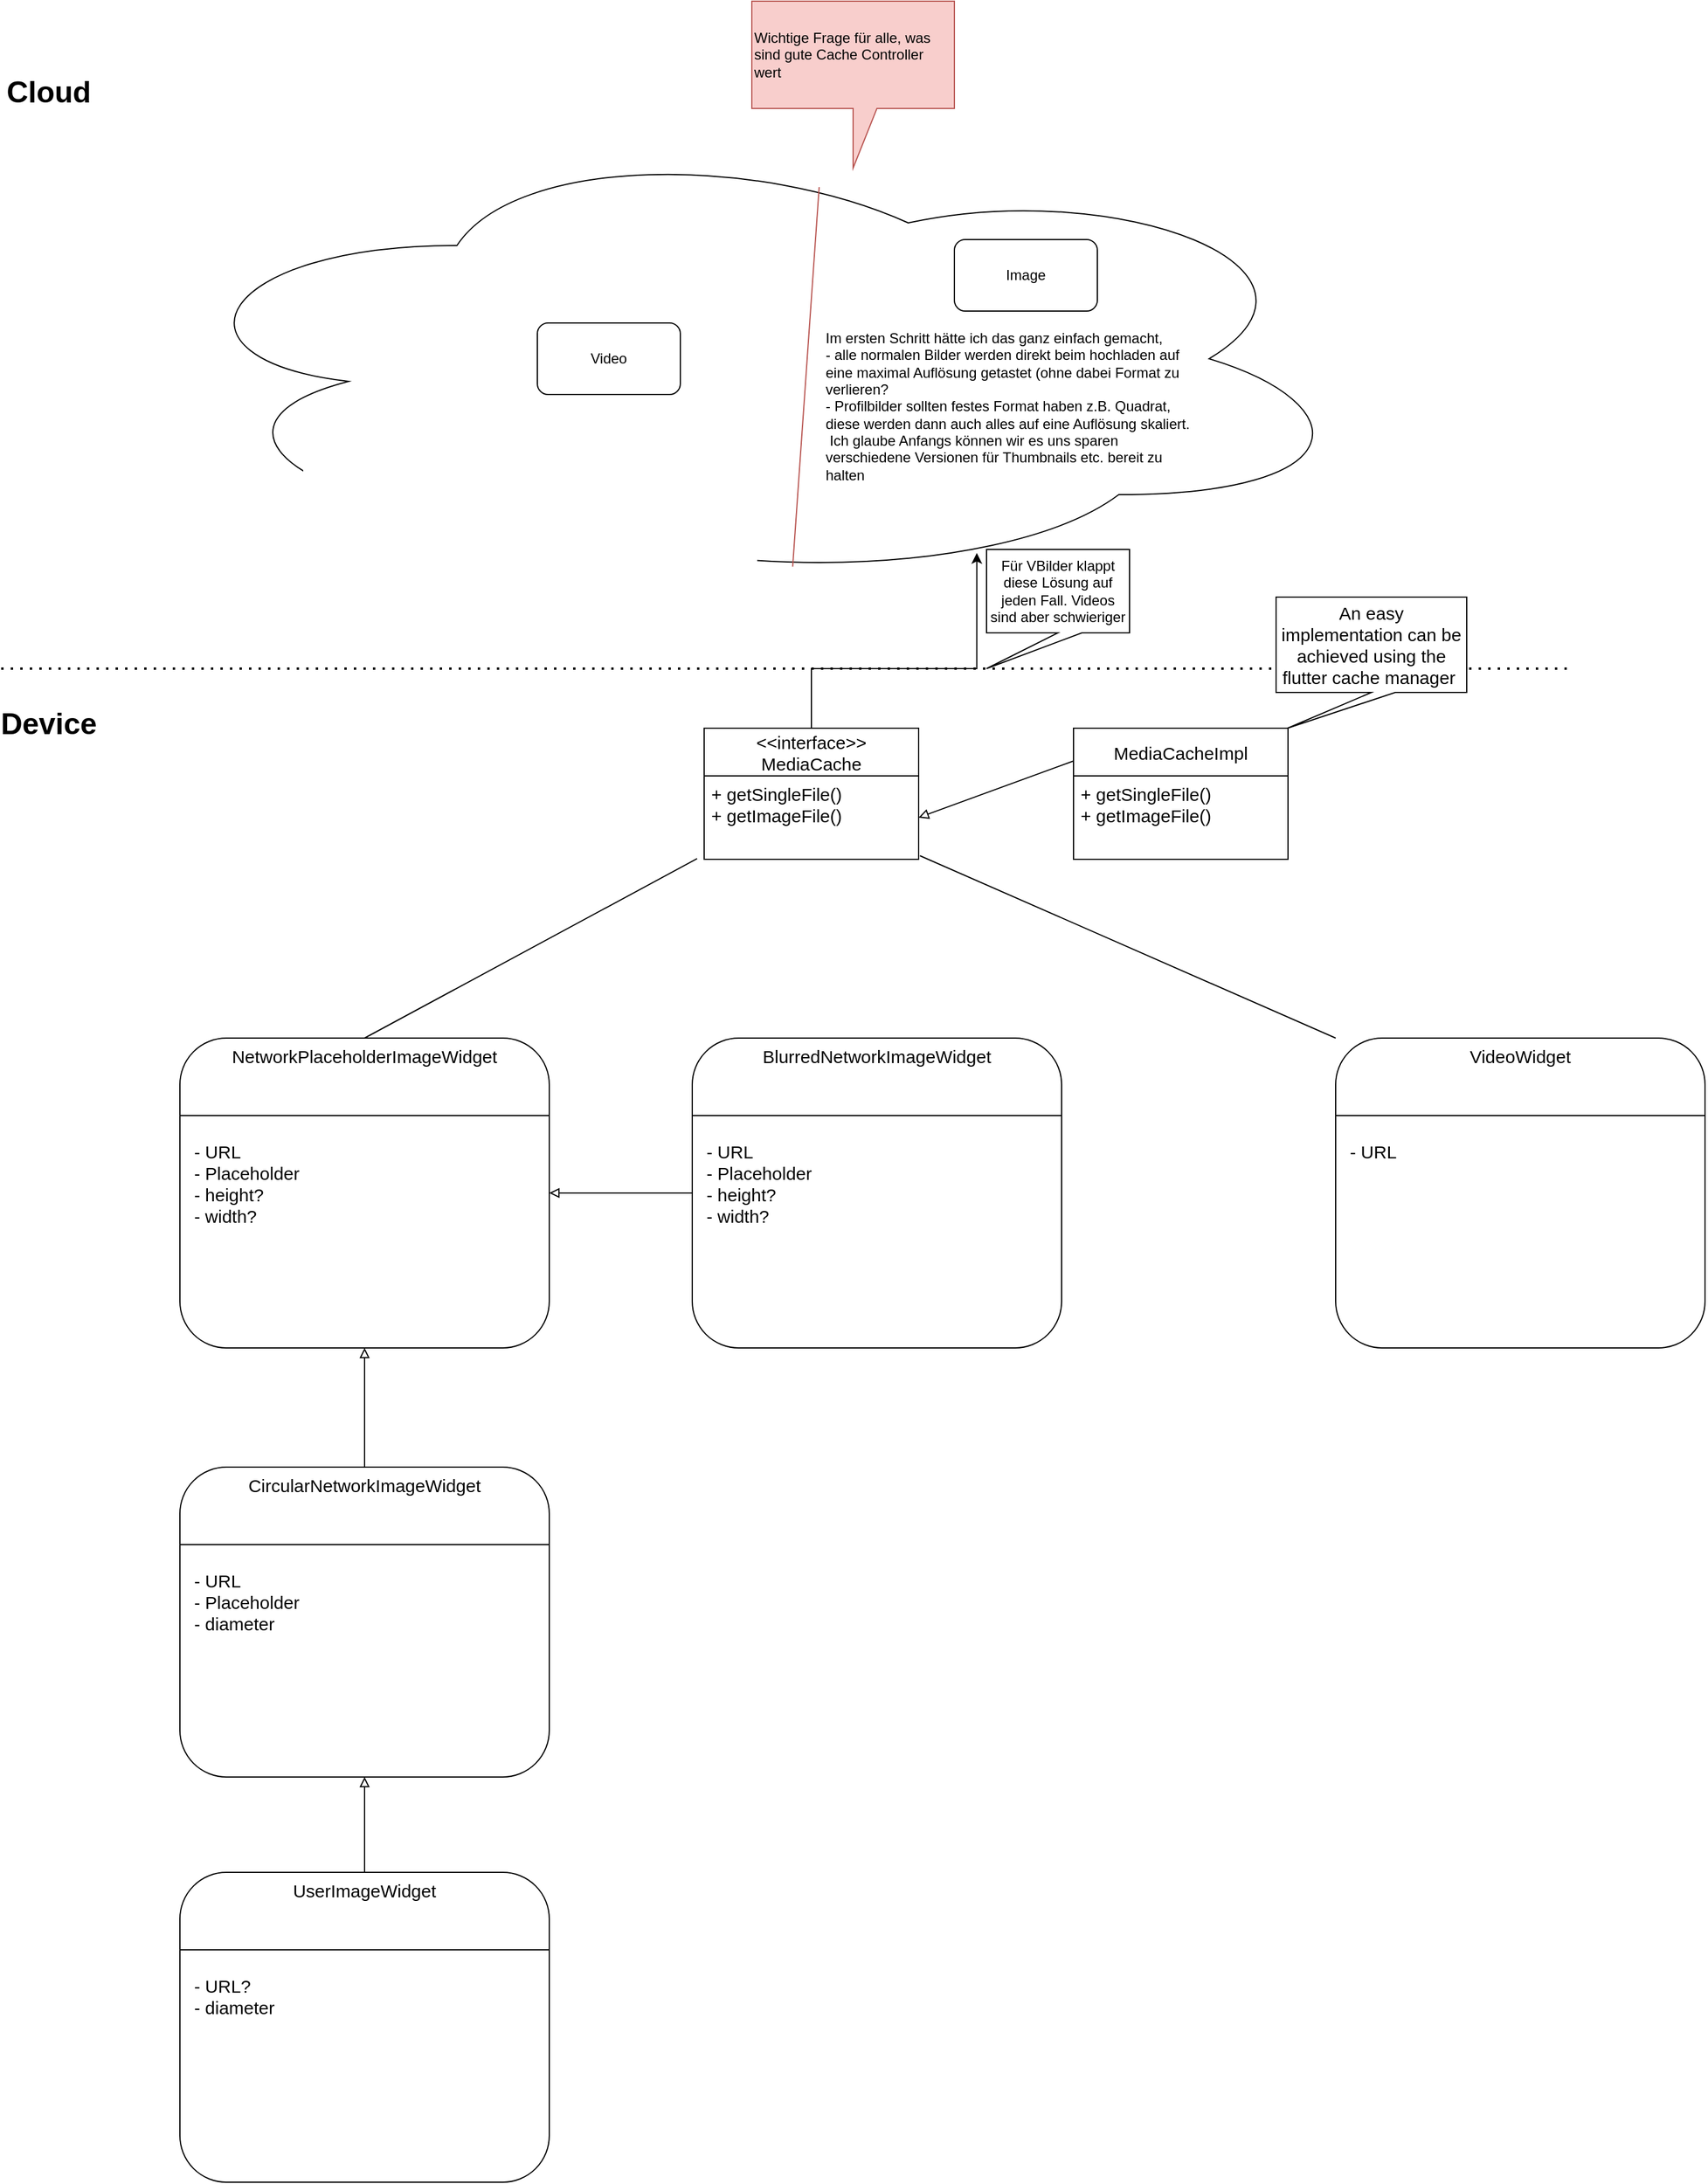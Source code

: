 <mxfile version="15.8.4" type="gitlab" pages="2">
  <diagram id="_wYo0rfzM_ZNE95Ijc1n" name="Infrastructure for Accessing Media">
    <mxGraphModel dx="2073" dy="2232" grid="1" gridSize="10" guides="1" tooltips="1" connect="1" arrows="1" fold="1" page="1" pageScale="1" pageWidth="827" pageHeight="1169" math="0" shadow="0">
      <root>
        <mxCell id="0" />
        <mxCell id="1" parent="0" />
        <mxCell id="-aCbt5Mg_uOudWNpZInE-1" value="" style="ellipse;shape=cloud;whiteSpace=wrap;html=1;" parent="1" vertex="1">
          <mxGeometry x="130" y="-10" width="1010" height="380" as="geometry" />
        </mxCell>
        <mxCell id="-aCbt5Mg_uOudWNpZInE-2" value="" style="endArrow=none;html=1;rounded=0;entryX=0.551;entryY=0.121;entryDx=0;entryDy=0;entryPerimeter=0;exitX=0.529;exitY=0.959;exitDx=0;exitDy=0;exitPerimeter=0;fillColor=#f8cecc;strokeColor=#b85450;" parent="1" source="-aCbt5Mg_uOudWNpZInE-1" target="-aCbt5Mg_uOudWNpZInE-1" edge="1">
          <mxGeometry width="50" height="50" relative="1" as="geometry">
            <mxPoint x="390" y="270" as="sourcePoint" />
            <mxPoint x="440" y="220" as="targetPoint" />
          </mxGeometry>
        </mxCell>
        <mxCell id="-aCbt5Mg_uOudWNpZInE-3" value="Video" style="rounded=1;whiteSpace=wrap;html=1;" parent="1" vertex="1">
          <mxGeometry x="450" y="150" width="120" height="60" as="geometry" />
        </mxCell>
        <mxCell id="-aCbt5Mg_uOudWNpZInE-4" value="Image" style="rounded=1;whiteSpace=wrap;html=1;" parent="1" vertex="1">
          <mxGeometry x="800" y="80" width="120" height="60" as="geometry" />
        </mxCell>
        <mxCell id="-aCbt5Mg_uOudWNpZInE-7" value="Im ersten Schritt hätte ich das ganz einfach gemacht, &lt;br&gt;- alle normalen Bilder werden direkt beim hochladen auf eine maximal Auflösung getastet (ohne dabei Format zu verlieren?&lt;br&gt;- Profilbilder sollten festes Format haben z.B. Quadrat, diese werden dann auch alles auf eine Auflösung skaliert. &amp;nbsp;Ich glaube Anfangs können wir es uns sparen verschiedene Versionen für Thumbnails etc. bereit zu halten" style="text;html=1;strokeColor=none;fillColor=none;align=left;verticalAlign=middle;whiteSpace=wrap;rounded=0;" parent="1" vertex="1">
          <mxGeometry x="690" y="140" width="310" height="160" as="geometry" />
        </mxCell>
        <mxCell id="-aCbt5Mg_uOudWNpZInE-8" value="Wichtige Frage für alle, was sind gute Cache Controller wert" style="shape=callout;whiteSpace=wrap;html=1;perimeter=calloutPerimeter;align=left;size=50;position=0.5;fillColor=#f8cecc;strokeColor=#b85450;" parent="1" vertex="1">
          <mxGeometry x="630" y="-120" width="170" height="140" as="geometry" />
        </mxCell>
        <mxCell id="-aCbt5Mg_uOudWNpZInE-9" value="" style="endArrow=none;dashed=1;html=1;dashPattern=1 3;strokeWidth=2;rounded=0;" parent="1" edge="1">
          <mxGeometry width="50" height="50" relative="1" as="geometry">
            <mxPoint y="440" as="sourcePoint" />
            <mxPoint x="1320" y="440" as="targetPoint" />
          </mxGeometry>
        </mxCell>
        <mxCell id="-aCbt5Mg_uOudWNpZInE-10" value="&lt;font size=&quot;1&quot;&gt;&lt;b style=&quot;font-size: 25px&quot;&gt;Cloud&lt;/b&gt;&lt;/font&gt;" style="text;html=1;strokeColor=none;fillColor=none;align=center;verticalAlign=middle;whiteSpace=wrap;rounded=0;" parent="1" vertex="1">
          <mxGeometry x="10" y="-60" width="60" height="30" as="geometry" />
        </mxCell>
        <mxCell id="-aCbt5Mg_uOudWNpZInE-11" value="&lt;font size=&quot;1&quot;&gt;&lt;b style=&quot;font-size: 25px&quot;&gt;Device&lt;/b&gt;&lt;/font&gt;" style="text;html=1;strokeColor=none;fillColor=none;align=center;verticalAlign=middle;whiteSpace=wrap;rounded=0;" parent="1" vertex="1">
          <mxGeometry x="10" y="470" width="60" height="30" as="geometry" />
        </mxCell>
        <mxCell id="-aCbt5Mg_uOudWNpZInE-25" value="&lt;&lt;interface&gt;&gt;&#xa;MediaCache" style="swimlane;fontStyle=0;childLayout=stackLayout;horizontal=1;startSize=40;fillColor=none;horizontalStack=0;resizeParent=1;resizeParentMax=0;resizeLast=0;collapsible=1;marginBottom=0;fontSize=15;align=center;" parent="1" vertex="1">
          <mxGeometry x="590" y="490" width="180" height="110" as="geometry" />
        </mxCell>
        <mxCell id="-aCbt5Mg_uOudWNpZInE-26" value="+ getSingleFile()&#xa;+ getImageFile()" style="text;strokeColor=none;fillColor=none;align=left;verticalAlign=top;spacingLeft=4;spacingRight=4;overflow=hidden;rotatable=0;points=[[0,0.5],[1,0.5]];portConstraint=eastwest;fontSize=15;" parent="-aCbt5Mg_uOudWNpZInE-25" vertex="1">
          <mxGeometry y="40" width="180" height="70" as="geometry" />
        </mxCell>
        <mxCell id="-aCbt5Mg_uOudWNpZInE-33" style="edgeStyle=orthogonalEdgeStyle;rounded=0;orthogonalLoop=1;jettySize=auto;html=1;fontSize=15;exitX=0.5;exitY=0;exitDx=0;exitDy=0;entryX=0.682;entryY=0.929;entryDx=0;entryDy=0;entryPerimeter=0;" parent="1" source="-aCbt5Mg_uOudWNpZInE-25" target="-aCbt5Mg_uOudWNpZInE-1" edge="1">
          <mxGeometry relative="1" as="geometry">
            <mxPoint x="520" y="520" as="targetPoint" />
            <Array as="points">
              <mxPoint x="680" y="440" />
              <mxPoint x="819" y="440" />
            </Array>
          </mxGeometry>
        </mxCell>
        <mxCell id="-aCbt5Mg_uOudWNpZInE-34" value="MediaCacheImpl" style="swimlane;fontStyle=0;childLayout=stackLayout;horizontal=1;startSize=40;fillColor=none;horizontalStack=0;resizeParent=1;resizeParentMax=0;resizeLast=0;collapsible=1;marginBottom=0;fontSize=15;align=center;" parent="1" vertex="1">
          <mxGeometry x="900" y="490" width="180" height="110" as="geometry" />
        </mxCell>
        <mxCell id="-aCbt5Mg_uOudWNpZInE-35" value="+ getSingleFile()&#xa;+ getImageFile()" style="text;strokeColor=none;fillColor=none;align=left;verticalAlign=top;spacingLeft=4;spacingRight=4;overflow=hidden;rotatable=0;points=[[0,0.5],[1,0.5]];portConstraint=eastwest;fontSize=15;" parent="-aCbt5Mg_uOudWNpZInE-34" vertex="1">
          <mxGeometry y="40" width="180" height="70" as="geometry" />
        </mxCell>
        <mxCell id="-aCbt5Mg_uOudWNpZInE-36" value="" style="endArrow=block;html=1;rounded=0;fontSize=15;exitX=0;exitY=0.25;exitDx=0;exitDy=0;entryX=1;entryY=0.5;entryDx=0;entryDy=0;endFill=0;" parent="1" source="-aCbt5Mg_uOudWNpZInE-34" target="-aCbt5Mg_uOudWNpZInE-26" edge="1">
          <mxGeometry width="50" height="50" relative="1" as="geometry">
            <mxPoint x="550" y="620" as="sourcePoint" />
            <mxPoint x="600" y="570" as="targetPoint" />
          </mxGeometry>
        </mxCell>
        <mxCell id="-aCbt5Mg_uOudWNpZInE-37" value="An easy implementation can be achieved using the flutter cache manager&amp;nbsp;" style="shape=callout;whiteSpace=wrap;html=1;perimeter=calloutPerimeter;fontSize=15;align=center;position2=0.06;" parent="1" vertex="1">
          <mxGeometry x="1070" y="380" width="160" height="110" as="geometry" />
        </mxCell>
        <mxCell id="-aCbt5Mg_uOudWNpZInE-39" value="NetworkPlaceholderImageWidget" style="rounded=1;whiteSpace=wrap;html=1;fontSize=15;align=center;horizontal=1;verticalAlign=top;" parent="1" vertex="1">
          <mxGeometry x="150" y="750" width="310" height="260" as="geometry" />
        </mxCell>
        <mxCell id="-aCbt5Mg_uOudWNpZInE-40" value="" style="endArrow=none;html=1;rounded=0;fontSize=15;exitX=0;exitY=0.25;exitDx=0;exitDy=0;entryX=1;entryY=0.25;entryDx=0;entryDy=0;" parent="1" source="-aCbt5Mg_uOudWNpZInE-39" target="-aCbt5Mg_uOudWNpZInE-39" edge="1">
          <mxGeometry width="50" height="50" relative="1" as="geometry">
            <mxPoint x="570" y="790" as="sourcePoint" />
            <mxPoint x="620" y="740" as="targetPoint" />
          </mxGeometry>
        </mxCell>
        <mxCell id="-aCbt5Mg_uOudWNpZInE-41" value="- URL&lt;br&gt;- Placeholder&lt;br&gt;- height?&lt;br&gt;- width?" style="text;html=1;strokeColor=none;fillColor=none;align=left;verticalAlign=top;whiteSpace=wrap;rounded=0;fontSize=15;" parent="1" vertex="1">
          <mxGeometry x="160" y="830" width="290" height="90" as="geometry" />
        </mxCell>
        <mxCell id="-aCbt5Mg_uOudWNpZInE-50" style="edgeStyle=orthogonalEdgeStyle;rounded=0;orthogonalLoop=1;jettySize=auto;html=1;exitX=0;exitY=0.5;exitDx=0;exitDy=0;entryX=1;entryY=0.5;entryDx=0;entryDy=0;fontSize=15;endArrow=block;endFill=0;" parent="1" source="-aCbt5Mg_uOudWNpZInE-42" target="-aCbt5Mg_uOudWNpZInE-39" edge="1">
          <mxGeometry relative="1" as="geometry" />
        </mxCell>
        <mxCell id="-aCbt5Mg_uOudWNpZInE-42" value="BlurredNetworkImageWidget" style="rounded=1;whiteSpace=wrap;html=1;fontSize=15;align=center;horizontal=1;verticalAlign=top;" parent="1" vertex="1">
          <mxGeometry x="580" y="750" width="310" height="260" as="geometry" />
        </mxCell>
        <mxCell id="-aCbt5Mg_uOudWNpZInE-43" value="" style="endArrow=none;html=1;rounded=0;fontSize=15;exitX=0;exitY=0.25;exitDx=0;exitDy=0;entryX=1;entryY=0.25;entryDx=0;entryDy=0;" parent="1" source="-aCbt5Mg_uOudWNpZInE-42" target="-aCbt5Mg_uOudWNpZInE-42" edge="1">
          <mxGeometry width="50" height="50" relative="1" as="geometry">
            <mxPoint x="1000" y="790" as="sourcePoint" />
            <mxPoint x="1050" y="740" as="targetPoint" />
          </mxGeometry>
        </mxCell>
        <mxCell id="-aCbt5Mg_uOudWNpZInE-44" value="- URL&lt;br&gt;- Placeholder&lt;br&gt;- height?&lt;br&gt;- width?" style="text;html=1;strokeColor=none;fillColor=none;align=left;verticalAlign=top;whiteSpace=wrap;rounded=0;fontSize=15;" parent="1" vertex="1">
          <mxGeometry x="590" y="830" width="290" height="80" as="geometry" />
        </mxCell>
        <mxCell id="-aCbt5Mg_uOudWNpZInE-49" style="edgeStyle=orthogonalEdgeStyle;rounded=0;orthogonalLoop=1;jettySize=auto;html=1;exitX=0.5;exitY=0;exitDx=0;exitDy=0;entryX=0.5;entryY=1;entryDx=0;entryDy=0;fontSize=15;endArrow=block;endFill=0;" parent="1" source="-aCbt5Mg_uOudWNpZInE-46" target="-aCbt5Mg_uOudWNpZInE-39" edge="1">
          <mxGeometry relative="1" as="geometry" />
        </mxCell>
        <mxCell id="-aCbt5Mg_uOudWNpZInE-46" value="CircularNetworkImageWidget" style="rounded=1;whiteSpace=wrap;html=1;fontSize=15;align=center;horizontal=1;verticalAlign=top;" parent="1" vertex="1">
          <mxGeometry x="150" y="1110" width="310" height="260" as="geometry" />
        </mxCell>
        <mxCell id="-aCbt5Mg_uOudWNpZInE-47" value="" style="endArrow=none;html=1;rounded=0;fontSize=15;exitX=0;exitY=0.25;exitDx=0;exitDy=0;entryX=1;entryY=0.25;entryDx=0;entryDy=0;" parent="1" source="-aCbt5Mg_uOudWNpZInE-46" target="-aCbt5Mg_uOudWNpZInE-46" edge="1">
          <mxGeometry width="50" height="50" relative="1" as="geometry">
            <mxPoint x="570" y="1150" as="sourcePoint" />
            <mxPoint x="620" y="1100" as="targetPoint" />
          </mxGeometry>
        </mxCell>
        <mxCell id="-aCbt5Mg_uOudWNpZInE-48" value="- URL&lt;br&gt;- Placeholder&lt;br&gt;- diameter" style="text;html=1;strokeColor=none;fillColor=none;align=left;verticalAlign=top;whiteSpace=wrap;rounded=0;fontSize=15;" parent="1" vertex="1">
          <mxGeometry x="160" y="1190" width="290" height="70" as="geometry" />
        </mxCell>
        <mxCell id="-aCbt5Mg_uOudWNpZInE-54" value="" style="edgeStyle=orthogonalEdgeStyle;rounded=0;orthogonalLoop=1;jettySize=auto;html=1;fontSize=15;endArrow=block;endFill=0;" parent="1" source="-aCbt5Mg_uOudWNpZInE-51" target="-aCbt5Mg_uOudWNpZInE-46" edge="1">
          <mxGeometry relative="1" as="geometry" />
        </mxCell>
        <mxCell id="-aCbt5Mg_uOudWNpZInE-51" value="UserImageWidget" style="rounded=1;whiteSpace=wrap;html=1;fontSize=15;align=center;horizontal=1;verticalAlign=top;" parent="1" vertex="1">
          <mxGeometry x="150" y="1450" width="310" height="260" as="geometry" />
        </mxCell>
        <mxCell id="-aCbt5Mg_uOudWNpZInE-52" value="" style="endArrow=none;html=1;rounded=0;fontSize=15;exitX=0;exitY=0.25;exitDx=0;exitDy=0;entryX=1;entryY=0.25;entryDx=0;entryDy=0;" parent="1" source="-aCbt5Mg_uOudWNpZInE-51" target="-aCbt5Mg_uOudWNpZInE-51" edge="1">
          <mxGeometry width="50" height="50" relative="1" as="geometry">
            <mxPoint x="570" y="1490" as="sourcePoint" />
            <mxPoint x="620" y="1440" as="targetPoint" />
          </mxGeometry>
        </mxCell>
        <mxCell id="-aCbt5Mg_uOudWNpZInE-53" value="- URL?&lt;br&gt;- diameter" style="text;html=1;strokeColor=none;fillColor=none;align=left;verticalAlign=top;whiteSpace=wrap;rounded=0;fontSize=15;" parent="1" vertex="1">
          <mxGeometry x="160" y="1530" width="290" height="70" as="geometry" />
        </mxCell>
        <mxCell id="-aCbt5Mg_uOudWNpZInE-55" value="" style="endArrow=none;html=1;rounded=0;fontSize=15;exitX=0.5;exitY=0;exitDx=0;exitDy=0;entryX=-0.033;entryY=0.992;entryDx=0;entryDy=0;entryPerimeter=0;" parent="1" source="-aCbt5Mg_uOudWNpZInE-39" target="-aCbt5Mg_uOudWNpZInE-26" edge="1">
          <mxGeometry width="50" height="50" relative="1" as="geometry">
            <mxPoint x="550" y="830" as="sourcePoint" />
            <mxPoint x="600" y="780" as="targetPoint" />
          </mxGeometry>
        </mxCell>
        <mxCell id="-aCbt5Mg_uOudWNpZInE-57" value="VideoWidget" style="rounded=1;whiteSpace=wrap;html=1;fontSize=15;align=center;horizontal=1;verticalAlign=top;" parent="1" vertex="1">
          <mxGeometry x="1120" y="750" width="310" height="260" as="geometry" />
        </mxCell>
        <mxCell id="-aCbt5Mg_uOudWNpZInE-58" value="" style="endArrow=none;html=1;rounded=0;fontSize=15;exitX=0;exitY=0.25;exitDx=0;exitDy=0;entryX=1;entryY=0.25;entryDx=0;entryDy=0;" parent="1" source="-aCbt5Mg_uOudWNpZInE-57" target="-aCbt5Mg_uOudWNpZInE-57" edge="1">
          <mxGeometry width="50" height="50" relative="1" as="geometry">
            <mxPoint x="1540" y="790" as="sourcePoint" />
            <mxPoint x="1590" y="740" as="targetPoint" />
          </mxGeometry>
        </mxCell>
        <mxCell id="-aCbt5Mg_uOudWNpZInE-59" value="- URL&lt;br&gt;" style="text;html=1;strokeColor=none;fillColor=none;align=left;verticalAlign=top;whiteSpace=wrap;rounded=0;fontSize=15;" parent="1" vertex="1">
          <mxGeometry x="1130" y="830" width="290" height="70" as="geometry" />
        </mxCell>
        <mxCell id="-aCbt5Mg_uOudWNpZInE-60" value="" style="endArrow=none;html=1;rounded=0;fontSize=15;entryX=0;entryY=0;entryDx=0;entryDy=0;exitX=1.006;exitY=0.957;exitDx=0;exitDy=0;exitPerimeter=0;" parent="1" source="-aCbt5Mg_uOudWNpZInE-26" target="-aCbt5Mg_uOudWNpZInE-57" edge="1">
          <mxGeometry width="50" height="50" relative="1" as="geometry">
            <mxPoint x="1090" y="1110" as="sourcePoint" />
            <mxPoint x="1140" y="1060" as="targetPoint" />
          </mxGeometry>
        </mxCell>
        <mxCell id="OjP2HE7NJDItHdvMWNYW-1" value="Für VBilder klappt diese Lösung auf jeden Fall. Videos sind aber schwieriger" style="shape=callout;whiteSpace=wrap;html=1;perimeter=calloutPerimeter;position2=0;" vertex="1" parent="1">
          <mxGeometry x="827" y="340" width="120" height="100" as="geometry" />
        </mxCell>
      </root>
    </mxGraphModel>
  </diagram>
  <diagram id="seKMjeTwpS_YRnTTNe9b" name="Cachen von Videos">
    <mxGraphModel dx="1699" dy="744" grid="1" gridSize="10" guides="1" tooltips="1" connect="1" arrows="1" fold="1" page="1" pageScale="1" pageWidth="827" pageHeight="1169" math="0" shadow="0">
      <root>
        <mxCell id="Quk-YpdZlBZdGGn1eAWW-0" />
        <mxCell id="Quk-YpdZlBZdGGn1eAWW-1" parent="Quk-YpdZlBZdGGn1eAWW-0" />
        <mxCell id="Quk-YpdZlBZdGGn1eAWW-2" value="Möglichkeit1:Plugin" style="text;html=1;strokeColor=none;fillColor=none;align=left;verticalAlign=middle;whiteSpace=wrap;rounded=0;" vertex="1" parent="Quk-YpdZlBZdGGn1eAWW-1">
          <mxGeometry x="10" y="40" width="150" height="30" as="geometry" />
        </mxCell>
        <mxCell id="Quk-YpdZlBZdGGn1eAWW-3" value="Aufbauend auf dem Video Player Plugin von Flutter gibt es einige andere Plugins, welche das Cachen von Videos unterstützen. Viele davon sehen aber eher shady aus, außerdem sind sie sehr intransparent inwiefern gemacht wird. Das für mich arm besten aussehende Plugin ist BetterPlayer. Problem is noch nicht in Version1 Released und führt deshalb möglicherweise zu Braking changes" style="text;html=1;strokeColor=none;fillColor=none;align=left;verticalAlign=top;whiteSpace=wrap;rounded=0;" vertex="1" parent="Quk-YpdZlBZdGGn1eAWW-1">
          <mxGeometry x="10" y="80" width="750" height="60" as="geometry" />
        </mxCell>
        <mxCell id="Quk-YpdZlBZdGGn1eAWW-4" value="Möglichkeit 2 :Cache selber implementieren" style="text;html=1;strokeColor=none;fillColor=none;align=left;verticalAlign=middle;whiteSpace=wrap;rounded=0;" vertex="1" parent="Quk-YpdZlBZdGGn1eAWW-1">
          <mxGeometry x="10" y="280" width="400" height="30" as="geometry" />
        </mxCell>
        <mxCell id="Quk-YpdZlBZdGGn1eAWW-5" value="Video Cache ist leider viel komplizierter als Image Cache. Angenommen wir haben bis zu 30 Sekunden lange Videos. Wie können den Nutzer nicht bitten zuerst das gante Video herunterzuladen um es in den Cache zu legen und dann aus diesem abzuspielen. Möglichkeit könnte es sein Video in kleinere Chunks aufzuteilen, welche wir dann immer vorladen und nacheinander abspielen. Einige Fragen sind dann aber&lt;br&gt;- NAND wear mit dem ganzen Cache&lt;br&gt;- sollten wir einen anderen Cache nutzen um nicht Bilder zu verdrängen&lt;br&gt;- bekommen wir einen flüssigen Übergang zwischen den verschiedenen Videos hin" style="text;html=1;strokeColor=none;fillColor=none;align=left;verticalAlign=top;whiteSpace=wrap;rounded=0;" vertex="1" parent="Quk-YpdZlBZdGGn1eAWW-1">
          <mxGeometry x="10" y="320" width="750" height="120" as="geometry" />
        </mxCell>
        <mxCell id="Quk-YpdZlBZdGGn1eAWW-6" value="" style="rounded=0;whiteSpace=wrap;html=1;align=left;verticalAlign=top;" vertex="1" parent="Quk-YpdZlBZdGGn1eAWW-1">
          <mxGeometry x="10" y="540" width="800" height="40" as="geometry" />
        </mxCell>
        <mxCell id="Quk-YpdZlBZdGGn1eAWW-7" value="Chunk 1" style="rounded=0;whiteSpace=wrap;html=1;align=center;verticalAlign=top;fillColor=#dae8fc;strokeColor=#6c8ebf;" vertex="1" parent="Quk-YpdZlBZdGGn1eAWW-1">
          <mxGeometry x="10" y="540" width="170" height="40" as="geometry" />
        </mxCell>
        <mxCell id="Quk-YpdZlBZdGGn1eAWW-8" value="Chunk 2" style="rounded=0;whiteSpace=wrap;html=1;align=center;verticalAlign=top;fillColor=#f8cecc;strokeColor=#b85450;" vertex="1" parent="Quk-YpdZlBZdGGn1eAWW-1">
          <mxGeometry x="180" y="540" width="170" height="40" as="geometry" />
        </mxCell>
        <mxCell id="Quk-YpdZlBZdGGn1eAWW-9" value="Chunk 3" style="rounded=0;whiteSpace=wrap;html=1;align=center;verticalAlign=top;fillColor=#d5e8d4;strokeColor=#82b366;" vertex="1" parent="Quk-YpdZlBZdGGn1eAWW-1">
          <mxGeometry x="350" y="540" width="170" height="40" as="geometry" />
        </mxCell>
        <mxCell id="Quk-YpdZlBZdGGn1eAWW-10" value="Chunk 4" style="rounded=0;whiteSpace=wrap;html=1;align=center;verticalAlign=top;fillColor=#fff2cc;strokeColor=#d6b656;" vertex="1" parent="Quk-YpdZlBZdGGn1eAWW-1">
          <mxGeometry x="520" y="540" width="170" height="40" as="geometry" />
        </mxCell>
        <mxCell id="Quk-YpdZlBZdGGn1eAWW-11" value="Video" style="text;html=1;strokeColor=none;fillColor=none;align=center;verticalAlign=middle;whiteSpace=wrap;rounded=0;" vertex="1" parent="Quk-YpdZlBZdGGn1eAWW-1">
          <mxGeometry x="380" y="500" width="60" height="30" as="geometry" />
        </mxCell>
        <mxCell id="Quk-YpdZlBZdGGn1eAWW-12" value="" style="endArrow=classic;html=1;rounded=0;fillColor=#dae8fc;strokeColor=#6c8ebf;" edge="1" parent="Quk-YpdZlBZdGGn1eAWW-1">
          <mxGeometry width="50" height="50" relative="1" as="geometry">
            <mxPoint x="10" y="630" as="sourcePoint" />
            <mxPoint x="10" y="600" as="targetPoint" />
          </mxGeometry>
        </mxCell>
        <mxCell id="Quk-YpdZlBZdGGn1eAWW-13" value="" style="endArrow=classic;html=1;rounded=0;fillColor=#f8cecc;strokeColor=#b85450;" edge="1" parent="Quk-YpdZlBZdGGn1eAWW-1">
          <mxGeometry width="50" height="50" relative="1" as="geometry">
            <mxPoint x="20" y="630" as="sourcePoint" />
            <mxPoint x="20" y="600" as="targetPoint" />
          </mxGeometry>
        </mxCell>
        <mxCell id="Quk-YpdZlBZdGGn1eAWW-14" value="" style="endArrow=classic;html=1;rounded=0;fillColor=#f8cecc;strokeColor=#b85450;" edge="1" parent="Quk-YpdZlBZdGGn1eAWW-1">
          <mxGeometry width="50" height="50" relative="1" as="geometry">
            <mxPoint x="179" y="630" as="sourcePoint" />
            <mxPoint x="179" y="600" as="targetPoint" />
          </mxGeometry>
        </mxCell>
        <mxCell id="Quk-YpdZlBZdGGn1eAWW-15" value="" style="endArrow=classic;html=1;rounded=0;fillColor=#dae8fc;strokeColor=#6c8ebf;" edge="1" parent="Quk-YpdZlBZdGGn1eAWW-1">
          <mxGeometry width="50" height="50" relative="1" as="geometry">
            <mxPoint x="179" y="690" as="sourcePoint" />
            <mxPoint x="179" y="660" as="targetPoint" />
          </mxGeometry>
        </mxCell>
        <mxCell id="Quk-YpdZlBZdGGn1eAWW-16" value="" style="endArrow=classic;html=1;rounded=0;fillColor=#f8cecc;strokeColor=#b85450;" edge="1" parent="Quk-YpdZlBZdGGn1eAWW-1">
          <mxGeometry width="50" height="50" relative="1" as="geometry">
            <mxPoint x="189" y="690" as="sourcePoint" />
            <mxPoint x="189" y="660" as="targetPoint" />
          </mxGeometry>
        </mxCell>
        <mxCell id="Quk-YpdZlBZdGGn1eAWW-17" value="" style="endArrow=classic;html=1;rounded=0;fillColor=#f8cecc;strokeColor=#b85450;" edge="1" parent="Quk-YpdZlBZdGGn1eAWW-1">
          <mxGeometry width="50" height="50" relative="1" as="geometry">
            <mxPoint x="350" y="690" as="sourcePoint" />
            <mxPoint x="350" y="660" as="targetPoint" />
          </mxGeometry>
        </mxCell>
        <mxCell id="Quk-YpdZlBZdGGn1eAWW-18" value="" style="endArrow=classic;html=1;rounded=0;fillColor=#dae8fc;strokeColor=#6c8ebf;" edge="1" parent="Quk-YpdZlBZdGGn1eAWW-1">
          <mxGeometry width="50" height="50" relative="1" as="geometry">
            <mxPoint x="350" y="740" as="sourcePoint" />
            <mxPoint x="350" y="710" as="targetPoint" />
          </mxGeometry>
        </mxCell>
        <mxCell id="Quk-YpdZlBZdGGn1eAWW-19" value="" style="endArrow=classic;html=1;rounded=0;fillColor=#f8cecc;strokeColor=#b85450;" edge="1" parent="Quk-YpdZlBZdGGn1eAWW-1">
          <mxGeometry width="50" height="50" relative="1" as="geometry">
            <mxPoint x="360" y="740" as="sourcePoint" />
            <mxPoint x="360" y="710" as="targetPoint" />
          </mxGeometry>
        </mxCell>
        <mxCell id="Quk-YpdZlBZdGGn1eAWW-20" value="" style="endArrow=classic;html=1;rounded=0;fillColor=#f8cecc;strokeColor=#b85450;" edge="1" parent="Quk-YpdZlBZdGGn1eAWW-1">
          <mxGeometry width="50" height="50" relative="1" as="geometry">
            <mxPoint x="519" y="740" as="sourcePoint" />
            <mxPoint x="519" y="710" as="targetPoint" />
          </mxGeometry>
        </mxCell>
        <mxCell id="Quk-YpdZlBZdGGn1eAWW-21" value="current time" style="text;html=1;strokeColor=#6c8ebf;fillColor=#dae8fc;align=center;verticalAlign=middle;whiteSpace=wrap;rounded=0;" vertex="1" parent="Quk-YpdZlBZdGGn1eAWW-1">
          <mxGeometry x="-90" y="600" width="70" height="20" as="geometry" />
        </mxCell>
        <mxCell id="Quk-YpdZlBZdGGn1eAWW-22" value="video download" style="text;html=1;strokeColor=#b85450;fillColor=#f8cecc;align=center;verticalAlign=middle;whiteSpace=wrap;rounded=0;" vertex="1" parent="Quk-YpdZlBZdGGn1eAWW-1">
          <mxGeometry x="-100" y="640" width="90" height="20" as="geometry" />
        </mxCell>
        <mxCell id="Quk-YpdZlBZdGGn1eAWW-28" value="" style="shape=umlLifeline;participant=umlActor;perimeter=lifelinePerimeter;whiteSpace=wrap;html=1;container=1;collapsible=0;recursiveResize=0;verticalAlign=top;spacingTop=36;outlineConnect=0;" vertex="1" parent="Quk-YpdZlBZdGGn1eAWW-1">
          <mxGeometry x="10" y="810" width="20" height="500" as="geometry" />
        </mxCell>
        <mxCell id="Quk-YpdZlBZdGGn1eAWW-29" value=":Cache" style="shape=umlLifeline;perimeter=lifelinePerimeter;whiteSpace=wrap;html=1;container=1;collapsible=0;recursiveResize=0;outlineConnect=0;align=center;verticalAlign=top;" vertex="1" parent="Quk-YpdZlBZdGGn1eAWW-1">
          <mxGeometry x="110" y="820" width="200" height="570" as="geometry" />
        </mxCell>
        <mxCell id="Quk-YpdZlBZdGGn1eAWW-30" value="" style="endArrow=open;endFill=1;endSize=12;html=1;rounded=0;" edge="1" parent="Quk-YpdZlBZdGGn1eAWW-29">
          <mxGeometry width="160" relative="1" as="geometry">
            <mxPoint x="-90" y="80" as="sourcePoint" />
            <mxPoint x="50" y="80" as="targetPoint" />
          </mxGeometry>
        </mxCell>
        <mxCell id="Quk-YpdZlBZdGGn1eAWW-50" value="is downloading chunk 2?&amp;nbsp;" style="shape=umlFrame;whiteSpace=wrap;html=1;align=center;verticalAlign=top;width=140;height=30;" vertex="1" parent="Quk-YpdZlBZdGGn1eAWW-29">
          <mxGeometry x="-100" y="360" width="300" height="80" as="geometry" />
        </mxCell>
        <mxCell id="Quk-YpdZlBZdGGn1eAWW-31" value="LoadChunk[0]" style="text;html=1;align=center;verticalAlign=middle;resizable=0;points=[];autosize=1;strokeColor=none;fillColor=none;" vertex="1" parent="Quk-YpdZlBZdGGn1eAWW-1">
          <mxGeometry x="40" y="880" width="90" height="20" as="geometry" />
        </mxCell>
        <mxCell id="Quk-YpdZlBZdGGn1eAWW-32" value="" style="endArrow=open;endFill=1;endSize=12;html=1;rounded=0;" edge="1" parent="Quk-YpdZlBZdGGn1eAWW-1" source="Quk-YpdZlBZdGGn1eAWW-28" target="Quk-YpdZlBZdGGn1eAWW-28">
          <mxGeometry width="160" relative="1" as="geometry">
            <mxPoint x="310" y="1050" as="sourcePoint" />
            <mxPoint x="470" y="1050" as="targetPoint" />
            <Array as="points">
              <mxPoint x="110" y="920" />
              <mxPoint x="110" y="950" />
            </Array>
          </mxGeometry>
        </mxCell>
        <mxCell id="Quk-YpdZlBZdGGn1eAWW-33" value="Show Buffer" style="text;html=1;align=center;verticalAlign=middle;resizable=0;points=[];autosize=1;strokeColor=none;fillColor=none;" vertex="1" parent="Quk-YpdZlBZdGGn1eAWW-1">
          <mxGeometry x="30" y="920" width="80" height="20" as="geometry" />
        </mxCell>
        <mxCell id="Quk-YpdZlBZdGGn1eAWW-34" value="" style="endArrow=open;endFill=1;endSize=12;html=1;rounded=0;" edge="1" parent="Quk-YpdZlBZdGGn1eAWW-1" source="Quk-YpdZlBZdGGn1eAWW-29" target="Quk-YpdZlBZdGGn1eAWW-28">
          <mxGeometry width="160" relative="1" as="geometry">
            <mxPoint x="310" y="1050" as="sourcePoint" />
            <mxPoint x="470" y="1050" as="targetPoint" />
            <Array as="points">
              <mxPoint x="40" y="980" />
            </Array>
          </mxGeometry>
        </mxCell>
        <mxCell id="Quk-YpdZlBZdGGn1eAWW-35" value="Chunk Loaded" style="edgeLabel;html=1;align=center;verticalAlign=middle;resizable=0;points=[];" vertex="1" connectable="0" parent="Quk-YpdZlBZdGGn1eAWW-34">
          <mxGeometry x="-0.106" relative="1" as="geometry">
            <mxPoint x="-12" as="offset" />
          </mxGeometry>
        </mxCell>
        <mxCell id="Quk-YpdZlBZdGGn1eAWW-38" value="LoadChunk[1]" style="endArrow=open;endFill=1;endSize=12;html=1;rounded=0;" edge="1" parent="Quk-YpdZlBZdGGn1eAWW-1" source="Quk-YpdZlBZdGGn1eAWW-28" target="Quk-YpdZlBZdGGn1eAWW-29">
          <mxGeometry width="160" relative="1" as="geometry">
            <mxPoint x="310" y="1050" as="sourcePoint" />
            <mxPoint x="470" y="1050" as="targetPoint" />
            <Array as="points">
              <mxPoint x="120" y="1020" />
            </Array>
          </mxGeometry>
        </mxCell>
        <mxCell id="Quk-YpdZlBZdGGn1eAWW-39" value="" style="endArrow=open;endFill=1;endSize=12;html=1;rounded=0;" edge="1" parent="Quk-YpdZlBZdGGn1eAWW-1" source="Quk-YpdZlBZdGGn1eAWW-29" target="Quk-YpdZlBZdGGn1eAWW-28">
          <mxGeometry width="160" relative="1" as="geometry">
            <mxPoint x="290" y="1160" as="sourcePoint" />
            <mxPoint x="450" y="1160" as="targetPoint" />
            <Array as="points">
              <mxPoint x="130" y="1070" />
            </Array>
          </mxGeometry>
        </mxCell>
        <mxCell id="Quk-YpdZlBZdGGn1eAWW-40" value=":VideoPlayer" style="shape=umlLifeline;perimeter=lifelinePerimeter;whiteSpace=wrap;html=1;container=1;collapsible=0;recursiveResize=0;outlineConnect=0;align=center;verticalAlign=top;" vertex="1" parent="Quk-YpdZlBZdGGn1eAWW-1">
          <mxGeometry x="300" y="820" width="100" height="390" as="geometry" />
        </mxCell>
        <mxCell id="Quk-YpdZlBZdGGn1eAWW-41" value="" style="endArrow=open;endFill=1;endSize=12;html=1;rounded=0;" edge="1" parent="Quk-YpdZlBZdGGn1eAWW-1" source="Quk-YpdZlBZdGGn1eAWW-28" target="Quk-YpdZlBZdGGn1eAWW-40">
          <mxGeometry width="160" relative="1" as="geometry">
            <mxPoint x="290" y="1210" as="sourcePoint" />
            <mxPoint x="450" y="1210" as="targetPoint" />
            <Array as="points">
              <mxPoint x="280" y="1050" />
            </Array>
          </mxGeometry>
        </mxCell>
        <mxCell id="Quk-YpdZlBZdGGn1eAWW-42" value="add Video" style="edgeLabel;html=1;align=center;verticalAlign=middle;resizable=0;points=[];" vertex="1" connectable="0" parent="Quk-YpdZlBZdGGn1eAWW-41">
          <mxGeometry x="0.369" y="2" relative="1" as="geometry">
            <mxPoint x="1" as="offset" />
          </mxGeometry>
        </mxCell>
        <mxCell id="Quk-YpdZlBZdGGn1eAWW-43" value="" style="endArrow=open;endFill=1;endSize=12;html=1;rounded=0;" edge="1" parent="Quk-YpdZlBZdGGn1eAWW-1">
          <mxGeometry width="160" relative="1" as="geometry">
            <mxPoint x="19.571" y="1100" as="sourcePoint" />
            <mxPoint x="350" y="1100" as="targetPoint" />
            <Array as="points">
              <mxPoint x="280.5" y="1100" />
            </Array>
          </mxGeometry>
        </mxCell>
        <mxCell id="Quk-YpdZlBZdGGn1eAWW-44" value="add Video" style="edgeLabel;html=1;align=center;verticalAlign=middle;resizable=0;points=[];" vertex="1" connectable="0" parent="Quk-YpdZlBZdGGn1eAWW-43">
          <mxGeometry x="0.369" y="2" relative="1" as="geometry">
            <mxPoint x="1" as="offset" />
          </mxGeometry>
        </mxCell>
        <mxCell id="Quk-YpdZlBZdGGn1eAWW-45" value="" style="endArrow=open;endFill=1;endSize=12;html=1;rounded=0;" edge="1" parent="Quk-YpdZlBZdGGn1eAWW-1" source="Quk-YpdZlBZdGGn1eAWW-40" target="Quk-YpdZlBZdGGn1eAWW-28">
          <mxGeometry width="160" relative="1" as="geometry">
            <mxPoint x="290" y="1210" as="sourcePoint" />
            <mxPoint x="450" y="1210" as="targetPoint" />
          </mxGeometry>
        </mxCell>
        <mxCell id="Quk-YpdZlBZdGGn1eAWW-46" value="" style="endArrow=open;endFill=1;endSize=12;html=1;rounded=0;" edge="1" parent="Quk-YpdZlBZdGGn1eAWW-1" source="Quk-YpdZlBZdGGn1eAWW-40" target="Quk-YpdZlBZdGGn1eAWW-28">
          <mxGeometry width="160" relative="1" as="geometry">
            <mxPoint x="290" y="1160" as="sourcePoint" />
            <mxPoint x="450" y="1160" as="targetPoint" />
            <Array as="points">
              <mxPoint x="230" y="1160" />
            </Array>
          </mxGeometry>
        </mxCell>
        <mxCell id="Quk-YpdZlBZdGGn1eAWW-47" value="On video chunk finished" style="edgeLabel;html=1;align=center;verticalAlign=middle;resizable=0;points=[];" vertex="1" connectable="0" parent="Quk-YpdZlBZdGGn1eAWW-46">
          <mxGeometry x="0.054" relative="1" as="geometry">
            <mxPoint as="offset" />
          </mxGeometry>
        </mxCell>
        <mxCell id="Quk-YpdZlBZdGGn1eAWW-48" value="Chunk 1" style="rounded=0;whiteSpace=wrap;html=1;align=center;verticalAlign=middle;fillColor=#dae8fc;strokeColor=#6c8ebf;labelPosition=center;verticalLabelPosition=middle;horizontal=0;" vertex="1" parent="Quk-YpdZlBZdGGn1eAWW-1">
          <mxGeometry x="-40" y="890" width="40" height="270" as="geometry" />
        </mxCell>
        <mxCell id="Quk-YpdZlBZdGGn1eAWW-49" value="Chuink2" style="rounded=0;whiteSpace=wrap;html=1;align=center;verticalAlign=middle;fillColor=#f8cecc;strokeColor=#b85450;labelPosition=center;verticalLabelPosition=middle;horizontal=0;" vertex="1" parent="Quk-YpdZlBZdGGn1eAWW-1">
          <mxGeometry x="-40" y="1190" width="40" height="270" as="geometry" />
        </mxCell>
        <mxCell id="Quk-YpdZlBZdGGn1eAWW-52" value="Yes -&amp;gt; Wait for download to finish" style="text;html=1;strokeColor=none;fillColor=none;align=center;verticalAlign=middle;whiteSpace=wrap;rounded=0;" vertex="1" parent="Quk-YpdZlBZdGGn1eAWW-1">
          <mxGeometry x="80" y="1220" width="180" height="30" as="geometry" />
        </mxCell>
        <mxCell id="Quk-YpdZlBZdGGn1eAWW-53" value="This check should be equal to check if VideoPlayer already contains given video?" style="shape=callout;whiteSpace=wrap;html=1;perimeter=calloutPerimeter;align=center;verticalAlign=top;position2=1;fillColor=#f5f5f5;fontColor=#333333;strokeColor=#666666;" vertex="1" parent="Quk-YpdZlBZdGGn1eAWW-1">
          <mxGeometry x="-180" y="1125" width="160" height="125" as="geometry" />
        </mxCell>
        <mxCell id="Quk-YpdZlBZdGGn1eAWW-54" value="LoadChunk[2]" style="endArrow=open;endFill=1;endSize=12;html=1;rounded=0;" edge="1" parent="Quk-YpdZlBZdGGn1eAWW-1">
          <mxGeometry width="160" relative="1" as="geometry">
            <mxPoint x="20" y="1280" as="sourcePoint" />
            <mxPoint x="210" y="1280" as="targetPoint" />
            <Array as="points">
              <mxPoint x="120.5" y="1280" />
            </Array>
          </mxGeometry>
        </mxCell>
        <mxCell id="Quk-YpdZlBZdGGn1eAWW-55" value="has next video?" style="shape=umlFrame;whiteSpace=wrap;html=1;align=center;verticalAlign=top;width=120;height=21;" vertex="1" parent="Quk-YpdZlBZdGGn1eAWW-1">
          <mxGeometry x="330" y="1169" width="310" height="141" as="geometry" />
        </mxCell>
        <mxCell id="Quk-YpdZlBZdGGn1eAWW-56" value="No: check if video was last, if not go to buffer state, show last frame and buffering indicator" style="text;html=1;strokeColor=none;fillColor=none;align=center;verticalAlign=middle;whiteSpace=wrap;rounded=0;" vertex="1" parent="Quk-YpdZlBZdGGn1eAWW-1">
          <mxGeometry x="340" y="1200" width="280" height="30" as="geometry" />
        </mxCell>
        <mxCell id="Quk-YpdZlBZdGGn1eAWW-57" value="Yes: show video" style="text;html=1;strokeColor=none;fillColor=none;align=center;verticalAlign=middle;whiteSpace=wrap;rounded=0;" vertex="1" parent="Quk-YpdZlBZdGGn1eAWW-1">
          <mxGeometry x="340" y="1250" width="270" height="20" as="geometry" />
        </mxCell>
        <mxCell id="Quk-YpdZlBZdGGn1eAWW-58" value="" style="endArrow=none;html=1;rounded=0;exitX=-0.006;exitY=0.489;exitDx=0;exitDy=0;exitPerimeter=0;entryX=0.997;entryY=0.496;entryDx=0;entryDy=0;entryPerimeter=0;" edge="1" parent="Quk-YpdZlBZdGGn1eAWW-1" source="Quk-YpdZlBZdGGn1eAWW-55" target="Quk-YpdZlBZdGGn1eAWW-55">
          <mxGeometry width="50" height="50" relative="1" as="geometry">
            <mxPoint x="310" y="1450" as="sourcePoint" />
            <mxPoint x="360" y="1400" as="targetPoint" />
          </mxGeometry>
        </mxCell>
      </root>
    </mxGraphModel>
  </diagram>
</mxfile>
